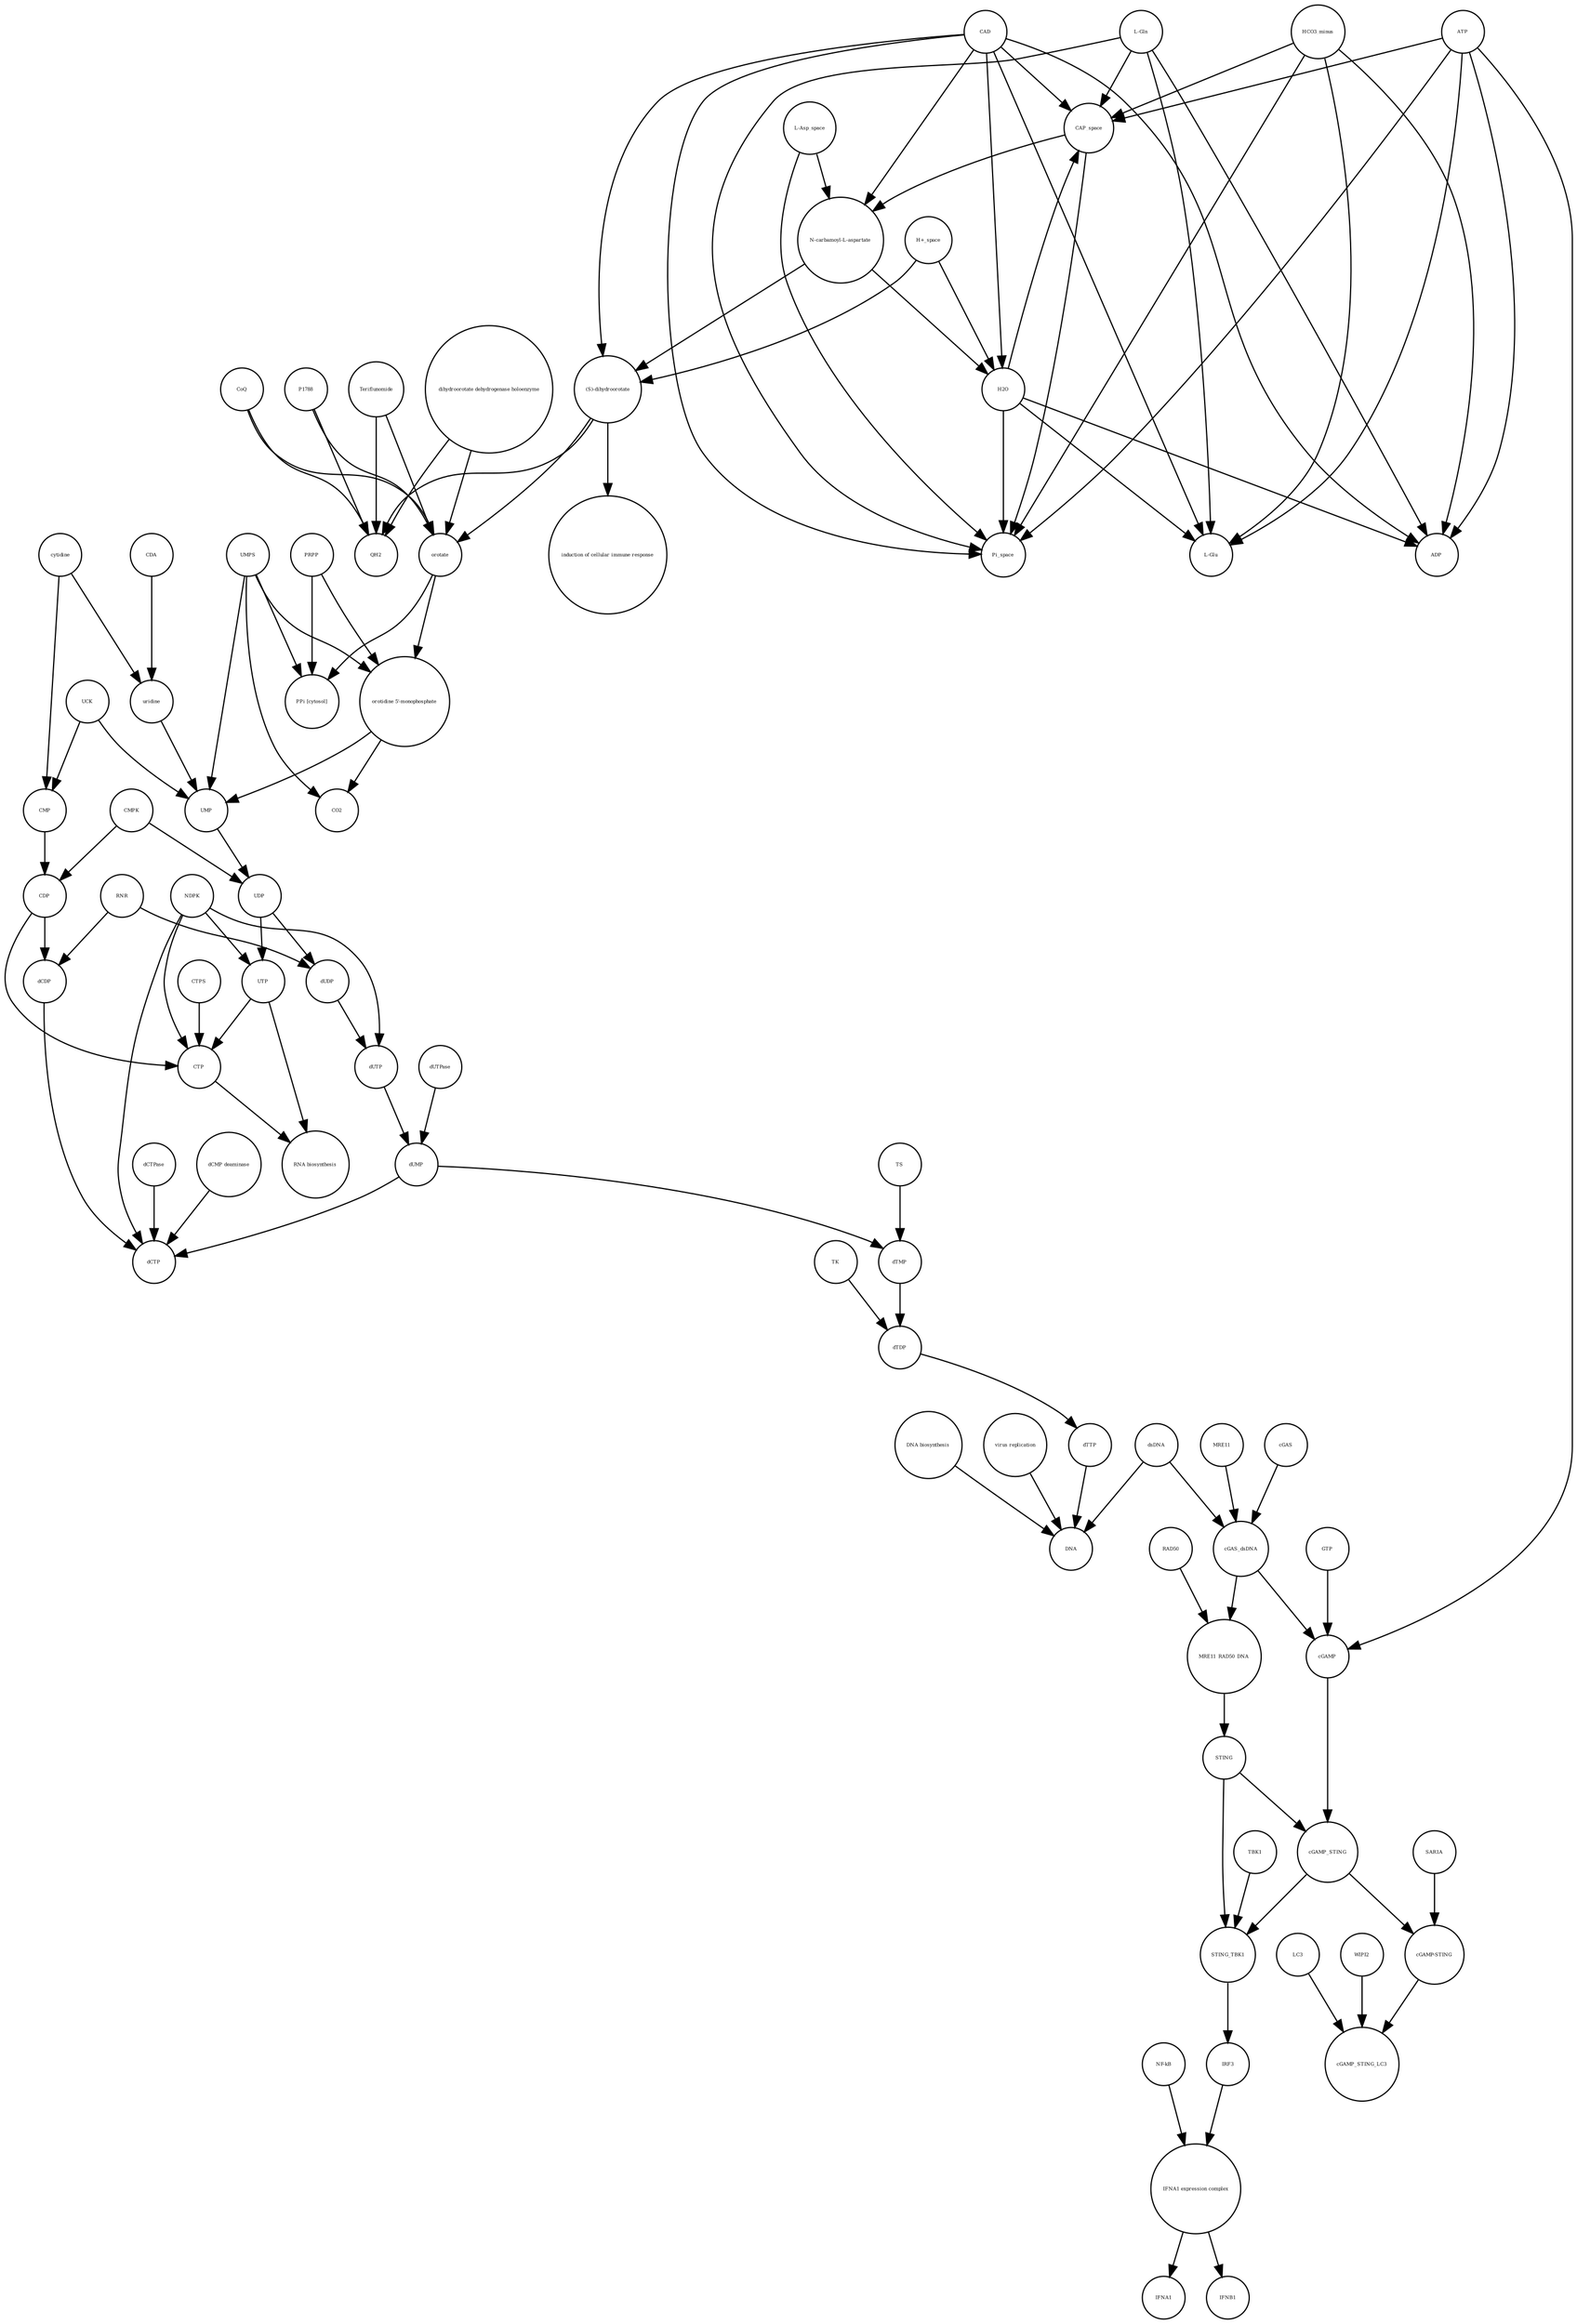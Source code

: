 strict digraph  {
UTP [annotation="", bipartite=0, cls="simple chemical", fontsize=4, label=UTP, shape=circle];
"RNA biosynthesis" [annotation="urn_miriam_obo.go_GO%3A0032774", bipartite=0, cls=phenotype, fontsize=4, label="RNA biosynthesis", shape=circle];
CTP [annotation="", bipartite=0, cls="simple chemical", fontsize=4, label=CTP, shape=circle];
"(S)-dihydroorotate" [annotation="", bipartite=0, cls="simple chemical", fontsize=4, label="(S)-dihydroorotate", shape=circle];
"induction of cellular immune response" [annotation="", bipartite=0, cls=phenotype, fontsize=4, label="induction of cellular immune response", shape=circle];
NDPK [annotation="", bipartite=0, cls=macromolecule, fontsize=4, label=NDPK, shape=circle];
CTPS [annotation="", bipartite=0, cls=macromolecule, fontsize=4, label=CTPS, shape=circle];
cGAMP_STING [annotation="", bipartite=0, cls=complex, fontsize=4, label=cGAMP_STING, shape=circle];
P1788 [annotation="", bipartite=0, cls="simple chemical", fontsize=4, label=P1788, shape=circle];
CMPK [annotation="", bipartite=0, cls=macromolecule, fontsize=4, label=CMPK, shape=circle];
CAD [annotation="", bipartite=0, cls=macromolecule, fontsize=4, label=CAD, shape=circle];
IRF3 [annotation="", bipartite=0, cls="macromolecule multimer", fontsize=4, label=IRF3, shape=circle];
LC3 [annotation="", bipartite=0, cls=macromolecule, fontsize=4, label=LC3, shape=circle];
CDA [annotation="", bipartite=0, cls=macromolecule, fontsize=4, label=CDA, shape=circle];
"PPi [cytosol]" [annotation="", bipartite=0, cls="simple chemical", fontsize=4, label="PPi [cytosol]", shape=circle];
dUDP [annotation="", bipartite=0, cls="simple chemical", fontsize=4, label=dUDP, shape=circle];
STING_TBK1 [annotation="", bipartite=0, cls=complex, fontsize=4, label=STING_TBK1, shape=circle];
cGAS [annotation="", bipartite=0, cls=macromolecule, fontsize=4, label=cGAS, shape=circle];
"L-Asp_space" [annotation="", bipartite=0, cls="simple chemical", fontsize=4, label="L-Asp_space", shape=circle];
IFNA1 [annotation="", bipartite=0, cls="nucleic acid feature", fontsize=4, label=IFNA1, shape=circle];
Teriflunomide [annotation="", bipartite=0, cls="simple chemical", fontsize=4, label=Teriflunomide, shape=circle];
"DNA biosynthesis" [annotation="urn_miriam_obo.go_GO%3A0071897", bipartite=0, cls=phenotype, fontsize=4, label="DNA biosynthesis", shape=circle];
IFNB1 [annotation="", bipartite=0, cls="nucleic acid feature", fontsize=4, label=IFNB1, shape=circle];
uridine [annotation="", bipartite=0, cls="simple chemical", fontsize=4, label=uridine, shape=circle];
MRE11 [annotation="", bipartite=0, cls="macromolecule multimer", fontsize=4, label=MRE11, shape=circle];
DNA [annotation="", bipartite=0, cls="nucleic acid feature", fontsize=4, label=DNA, shape=circle];
"L-Gln" [annotation="", bipartite=0, cls="simple chemical", fontsize=4, label="L-Gln", shape=circle];
CAP_space [annotation="", bipartite=0, cls="simple chemical", fontsize=4, label=CAP_space, shape=circle];
"virus replication" [annotation="", bipartite=0, cls=phenotype, fontsize=4, label="virus replication", shape=circle];
CMP [annotation="", bipartite=0, cls="simple chemical", fontsize=4, label=CMP, shape=circle];
cGAS_dsDNA [annotation="", bipartite=0, cls=complex, fontsize=4, label=cGAS_dsDNA, shape=circle];
UMP [annotation="", bipartite=0, cls="simple chemical", fontsize=4, label=UMP, shape=circle];
UMPS [annotation="", bipartite=0, cls="macromolecule multimer", fontsize=4, label=UMPS, shape=circle];
STING [annotation="", bipartite=0, cls="macromolecule multimer", fontsize=4, label=STING, shape=circle];
dCTPase [annotation="", bipartite=0, cls=macromolecule, fontsize=4, label=dCTPase, shape=circle];
orotate [annotation="", bipartite=0, cls="simple chemical", fontsize=4, label=orotate, shape=circle];
QH2 [annotation="", bipartite=0, cls="simple chemical", fontsize=4, label=QH2, shape=circle];
WIPI2 [annotation="", bipartite=0, cls=macromolecule, fontsize=4, label=WIPI2, shape=circle];
H2O [annotation="", bipartite=0, cls="simple chemical", fontsize=4, label=H2O, shape=circle];
RAD50 [annotation="", bipartite=0, cls="macromolecule multimer", fontsize=4, label=RAD50, shape=circle];
"dCMP deaminase" [annotation="", bipartite=0, cls=macromolecule, fontsize=4, label="dCMP deaminase", shape=circle];
"NF-kB" [annotation="", bipartite=0, cls=complex, fontsize=4, label="NF-kB", shape=circle];
"dihydroorotate dehydrogenase holoenzyme" [annotation="", bipartite=0, cls="simple chemical", fontsize=4, label="dihydroorotate dehydrogenase holoenzyme", shape=circle];
TBK1 [annotation="", bipartite=0, cls=macromolecule, fontsize=4, label=TBK1, shape=circle];
ATP [annotation="", bipartite=0, cls="simple chemical", fontsize=4, label=ATP, shape=circle];
CDP [annotation="", bipartite=0, cls="simple chemical", fontsize=4, label=CDP, shape=circle];
cytidine [annotation="", bipartite=0, cls="simple chemical", fontsize=4, label=cytidine, shape=circle];
dUMP [annotation="", bipartite=0, cls="simple chemical", fontsize=4, label=dUMP, shape=circle];
"IFNA1 expression complex" [annotation="", bipartite=0, cls=complex, fontsize=4, label="IFNA1 expression complex", shape=circle];
cGAMP_STING_LC3 [annotation="", bipartite=0, cls=complex, fontsize=4, label=cGAMP_STING_LC3, shape=circle];
dsDNA [annotation="", bipartite=0, cls="simple chemical", fontsize=4, label=dsDNA, shape=circle];
TK [annotation="", bipartite=0, cls=macromolecule, fontsize=4, label=TK, shape=circle];
cGAMP [annotation="", bipartite=0, cls="simple chemical", fontsize=4, label=cGAMP, shape=circle];
PRPP [annotation="", bipartite=0, cls="simple chemical", fontsize=4, label=PRPP, shape=circle];
HCO3_minus [annotation="", bipartite=0, cls="simple chemical", fontsize=4, label=HCO3_minus, shape=circle];
dCTP [annotation="", bipartite=0, cls="simple chemical", fontsize=4, label=dCTP, shape=circle];
SAR1A [annotation="", bipartite=0, cls=macromolecule, fontsize=4, label=SAR1A, shape=circle];
CoQ [annotation="", bipartite=0, cls="simple chemical", fontsize=4, label=CoQ, shape=circle];
"L-Glu" [annotation="", bipartite=0, cls="simple chemical", fontsize=4, label="L-Glu", shape=circle];
"cGAMP-STING" [annotation="", bipartite=0, cls=complex, fontsize=4, label="cGAMP-STING", shape=circle];
"orotidine 5'-monophosphate" [annotation="", bipartite=0, cls="simple chemical", fontsize=4, label="orotidine 5'-monophosphate", shape=circle];
TS [annotation="", bipartite=0, cls=macromolecule, fontsize=4, label=TS, shape=circle];
CO2 [annotation="", bipartite=0, cls="simple chemical", fontsize=4, label=CO2, shape=circle];
dTDP [annotation="", bipartite=0, cls="simple chemical", fontsize=4, label=dTDP, shape=circle];
"N-carbamoyl-L-aspartate" [annotation="", bipartite=0, cls="simple chemical", fontsize=4, label="N-carbamoyl-L-aspartate", shape=circle];
ADP [annotation="", bipartite=0, cls="simple chemical", fontsize=4, label=ADP, shape=circle];
"H+_space" [annotation="", bipartite=0, cls="simple chemical", fontsize=4, label="H+_space", shape=circle];
GTP [annotation="", bipartite=0, cls="simple chemical", fontsize=4, label=GTP, shape=circle];
Pi_space [annotation="", bipartite=0, cls="simple chemical", fontsize=4, label=Pi_space, shape=circle];
UCK [annotation="", bipartite=0, cls=macromolecule, fontsize=4, label=UCK, shape=circle];
dUTP [annotation="", bipartite=0, cls="simple chemical", fontsize=4, label=dUTP, shape=circle];
dTMP [annotation="", bipartite=0, cls="simple chemical", fontsize=4, label=dTMP, shape=circle];
dUTPase [annotation="", bipartite=0, cls=macromolecule, fontsize=4, label=dUTPase, shape=circle];
UDP [annotation="", bipartite=0, cls="simple chemical", fontsize=4, label=UDP, shape=circle];
dCDP [annotation="", bipartite=0, cls="simple chemical", fontsize=4, label=dCDP, shape=circle];
MRE11_RAD50_DNA [annotation="", bipartite=0, cls=complex, fontsize=4, label=MRE11_RAD50_DNA, shape=circle];
RNR [annotation="", bipartite=0, cls=macromolecule, fontsize=4, label=RNR, shape=circle];
dTTP [annotation="", bipartite=0, cls="simple chemical", fontsize=4, label=dTTP, shape=circle];
UTP -> "RNA biosynthesis"  [annotation="", interaction_type="necessary stimulation"];
UTP -> CTP  [annotation="", interaction_type=production];
CTP -> "RNA biosynthesis"  [annotation="", interaction_type="necessary stimulation"];
"(S)-dihydroorotate" -> "induction of cellular immune response"  [annotation="", interaction_type="necessary stimulation"];
"(S)-dihydroorotate" -> orotate  [annotation="", interaction_type=production];
"(S)-dihydroorotate" -> QH2  [annotation="", interaction_type=production];
NDPK -> dCTP  [annotation="", interaction_type=catalysis];
NDPK -> dUTP  [annotation="", interaction_type=catalysis];
NDPK -> UTP  [annotation="", interaction_type=catalysis];
NDPK -> CTP  [annotation="", interaction_type=catalysis];
CTPS -> CTP  [annotation="", interaction_type=catalysis];
cGAMP_STING -> STING_TBK1  [annotation="", interaction_type=production];
cGAMP_STING -> "cGAMP-STING"  [annotation="", interaction_type=production];
P1788 -> orotate  [annotation=urn_miriam_reactome_REACT_1698, interaction_type=inhibition];
P1788 -> QH2  [annotation=urn_miriam_reactome_REACT_1698, interaction_type=inhibition];
CMPK -> UDP  [annotation="", interaction_type=catalysis];
CMPK -> CDP  [annotation="", interaction_type=catalysis];
CAD -> "(S)-dihydroorotate"  [annotation=urn_miriam_reactome_REACT_1698, interaction_type=catalysis];
CAD -> H2O  [annotation=urn_miriam_reactome_REACT_1698, interaction_type=catalysis];
CAD -> CAP_space  [annotation=urn_miriam_reactome_REACT_1698, interaction_type=catalysis];
CAD -> ADP  [annotation=urn_miriam_reactome_REACT_1698, interaction_type=catalysis];
CAD -> Pi_space  [annotation=urn_miriam_reactome_REACT_1698, interaction_type=catalysis];
CAD -> "L-Glu"  [annotation=urn_miriam_reactome_REACT_1698, interaction_type=catalysis];
CAD -> "N-carbamoyl-L-aspartate"  [annotation=urn_miriam_reactome_REACT_1698, interaction_type=catalysis];
IRF3 -> "IFNA1 expression complex"  [annotation="", interaction_type=production];
LC3 -> cGAMP_STING_LC3  [annotation="", interaction_type=production];
CDA -> uridine  [annotation="", interaction_type=catalysis];
dUDP -> dUTP  [annotation="", interaction_type=production];
STING_TBK1 -> IRF3  [annotation="", interaction_type=catalysis];
cGAS -> cGAS_dsDNA  [annotation="", interaction_type=production];
"L-Asp_space" -> "N-carbamoyl-L-aspartate"  [annotation="", interaction_type=production];
"L-Asp_space" -> Pi_space  [annotation="", interaction_type=production];
Teriflunomide -> orotate  [annotation=urn_miriam_reactome_REACT_1698, interaction_type=inhibition];
Teriflunomide -> QH2  [annotation=urn_miriam_reactome_REACT_1698, interaction_type=inhibition];
"DNA biosynthesis" -> DNA  [annotation="", interaction_type=catalysis];
uridine -> UMP  [annotation="", interaction_type=production];
MRE11 -> cGAS_dsDNA  [annotation="", interaction_type=production];
"L-Gln" -> ADP  [annotation="", interaction_type=production];
"L-Gln" -> Pi_space  [annotation="", interaction_type=production];
"L-Gln" -> "L-Glu"  [annotation="", interaction_type=production];
"L-Gln" -> CAP_space  [annotation="", interaction_type=production];
CAP_space -> "N-carbamoyl-L-aspartate"  [annotation="", interaction_type=production];
CAP_space -> Pi_space  [annotation="", interaction_type=production];
"virus replication" -> DNA  [annotation="", interaction_type=inhibition];
CMP -> CDP  [annotation="", interaction_type=production];
cGAS_dsDNA -> cGAMP  [annotation="", interaction_type=catalysis];
cGAS_dsDNA -> MRE11_RAD50_DNA  [annotation="", interaction_type=production];
UMP -> UDP  [annotation="", interaction_type=production];
UMPS -> "orotidine 5'-monophosphate"  [annotation=urn_miriam_reactome_REACT_1698, interaction_type=catalysis];
UMPS -> "PPi [cytosol]"  [annotation=urn_miriam_reactome_REACT_1698, interaction_type=catalysis];
UMPS -> UMP  [annotation=urn_miriam_reactome_REACT_1698, interaction_type=catalysis];
UMPS -> CO2  [annotation=urn_miriam_reactome_REACT_1698, interaction_type=catalysis];
STING -> STING_TBK1  [annotation="", interaction_type=production];
STING -> cGAMP_STING  [annotation="", interaction_type=production];
dCTPase -> dCTP  [annotation="", interaction_type=catalysis];
orotate -> "orotidine 5'-monophosphate"  [annotation="", interaction_type=production];
orotate -> "PPi [cytosol]"  [annotation="", interaction_type=production];
WIPI2 -> cGAMP_STING_LC3  [annotation="", interaction_type=catalysis];
H2O -> ADP  [annotation="", interaction_type=production];
H2O -> Pi_space  [annotation="", interaction_type=production];
H2O -> "L-Glu"  [annotation="", interaction_type=production];
H2O -> CAP_space  [annotation="", interaction_type=production];
RAD50 -> MRE11_RAD50_DNA  [annotation="", interaction_type=production];
"dCMP deaminase" -> dCTP  [annotation="", interaction_type=catalysis];
"NF-kB" -> "IFNA1 expression complex"  [annotation="", interaction_type=production];
"dihydroorotate dehydrogenase holoenzyme" -> orotate  [annotation=urn_miriam_reactome_REACT_1698, interaction_type=catalysis];
"dihydroorotate dehydrogenase holoenzyme" -> QH2  [annotation=urn_miriam_reactome_REACT_1698, interaction_type=catalysis];
TBK1 -> STING_TBK1  [annotation="", interaction_type=production];
ATP -> cGAMP  [annotation="", interaction_type=production];
ATP -> CAP_space  [annotation="", interaction_type=production];
ATP -> ADP  [annotation="", interaction_type=production];
ATP -> Pi_space  [annotation="", interaction_type=production];
ATP -> "L-Glu"  [annotation="", interaction_type=production];
CDP -> dCDP  [annotation="", interaction_type=production];
CDP -> CTP  [annotation="", interaction_type=production];
cytidine -> uridine  [annotation="", interaction_type=production];
cytidine -> CMP  [annotation="", interaction_type=production];
dUMP -> dCTP  [annotation="", interaction_type=production];
dUMP -> dTMP  [annotation="", interaction_type=production];
"IFNA1 expression complex" -> IFNB1  [annotation="", interaction_type=stimulation];
"IFNA1 expression complex" -> IFNA1  [annotation="", interaction_type=stimulation];
dsDNA -> cGAS_dsDNA  [annotation="", interaction_type=production];
dsDNA -> DNA  [annotation="", interaction_type=production];
TK -> dTDP  [annotation="", interaction_type=catalysis];
cGAMP -> cGAMP_STING  [annotation="", interaction_type=production];
PRPP -> "orotidine 5'-monophosphate"  [annotation="", interaction_type=production];
PRPP -> "PPi [cytosol]"  [annotation="", interaction_type=production];
HCO3_minus -> ADP  [annotation="", interaction_type=production];
HCO3_minus -> Pi_space  [annotation="", interaction_type=production];
HCO3_minus -> "L-Glu"  [annotation="", interaction_type=production];
HCO3_minus -> CAP_space  [annotation="", interaction_type=production];
SAR1A -> "cGAMP-STING"  [annotation="", interaction_type=catalysis];
CoQ -> orotate  [annotation="", interaction_type=production];
CoQ -> QH2  [annotation="", interaction_type=production];
"cGAMP-STING" -> cGAMP_STING_LC3  [annotation="", interaction_type=production];
"orotidine 5'-monophosphate" -> UMP  [annotation="", interaction_type=production];
"orotidine 5'-monophosphate" -> CO2  [annotation="", interaction_type=production];
TS -> dTMP  [annotation="", interaction_type=catalysis];
dTDP -> dTTP  [annotation="", interaction_type=production];
"N-carbamoyl-L-aspartate" -> H2O  [annotation="", interaction_type=production];
"N-carbamoyl-L-aspartate" -> "(S)-dihydroorotate"  [annotation="", interaction_type=production];
"H+_space" -> H2O  [annotation="", interaction_type=production];
"H+_space" -> "(S)-dihydroorotate"  [annotation="", interaction_type=production];
GTP -> cGAMP  [annotation="", interaction_type=production];
UCK -> UMP  [annotation="", interaction_type=catalysis];
UCK -> CMP  [annotation="", interaction_type=catalysis];
dUTP -> dUMP  [annotation="", interaction_type=production];
dTMP -> dTDP  [annotation="", interaction_type=production];
dUTPase -> dUMP  [annotation="", interaction_type=catalysis];
UDP -> dUDP  [annotation="", interaction_type=production];
UDP -> UTP  [annotation="", interaction_type=production];
dCDP -> dCTP  [annotation="", interaction_type=production];
MRE11_RAD50_DNA -> STING  [annotation="", interaction_type=catalysis];
RNR -> dCDP  [annotation="", interaction_type=catalysis];
RNR -> dUDP  [annotation="", interaction_type=catalysis];
dTTP -> DNA  [annotation="", interaction_type=production];
}
